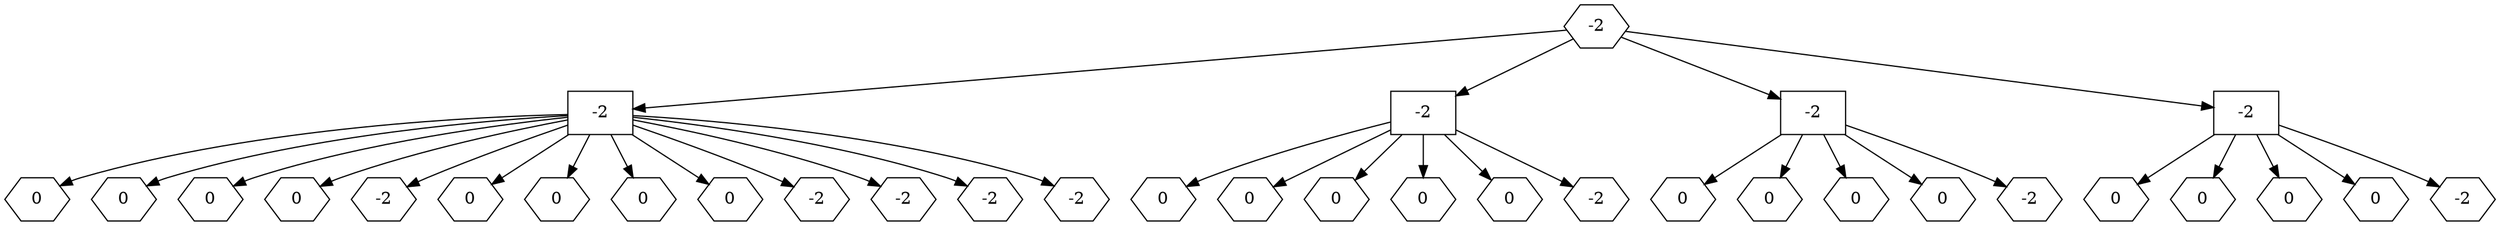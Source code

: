 // export as svg and view in browser to see tooltips
strict digraph {
subgraph {
N1 [ shape=hexagon label = -2 tooltip = "id: 1 max: Y dep: 2 trm: N
stot:  0 val: -2 hv: 0 mxs:  50 mns: 117
hand: 5h 6h Qh Jh  stack: empty
A4 24 34 44 53 63 74 84 94 04 J3 Q3 K4 " ]
N1 -> N2
N1 -> N3
N1 -> N4
N1 -> N5
}
subgraph {
N2 [ shape=box label = -2 tooltip = "id: 2 max: N dep: 1 trm: N
stot:  5 val: -2 hv: 0 mxs:  50 mns: 117
hand: 6h Qh Jh  stack: 5h 
A4 24 34 44 53 63 74 84 94 04 J3 Q3 K4 " ]
N2 -> N6
N2 -> N7
N2 -> N8
N2 -> N9
N2 -> N10
N2 -> N11
N2 -> N12
N2 -> N13
N2 -> N14
N2 -> N15
N2 -> N16
N2 -> N17
N2 -> N18
N3 [ shape=box label = -2 tooltip = "id: 3 max: N dep: 1 trm: N
stot:  6 val: -2 hv: 0 mxs:  50 mns: 117
hand: 5h Qh Jh  stack: 6h 
A4 24 34 44 53 63 74 84 94 04 J3 Q3 K4 " ]
N3 -> N19
N3 -> N20
N3 -> N21
N3 -> N22
N3 -> N23
N3 -> N24
N4 [ shape=box label = -2 tooltip = "id: 4 max: N dep: 1 trm: N
stot: 10 val: -2 hv: 0 mxs:  50 mns: 117
hand: 5h 6h Jh  stack: Qh 
A4 24 34 44 53 63 74 84 94 04 J3 Q3 K4 " ]
N4 -> N32
N4 -> N33
N4 -> N34
N4 -> N35
N4 -> N36
N5 [ shape=box label = -2 tooltip = "id: 5 max: N dep: 1 trm: N
stot: 10 val: -2 hv: 0 mxs:  50 mns: 117
hand: 5h 6h Qh  stack: Jh 
A4 24 34 44 53 63 74 84 94 04 J3 Q3 K4 " ]
N5 -> N45
N5 -> N46
N5 -> N47
N5 -> N48
N5 -> N49
}
subgraph {
N6 [ shape=hexagon label = 0 tooltip = "id: 6 max: Y dep: 0 trm: N
stot:  6 val:  0 hv: 0 mxs:  50 mns: 117
hand: 6h Qh Jh  stack: 5h Ah 
A3 24 34 44 53 63 74 84 94 04 J3 Q3 K4 " ]
N7 [ shape=hexagon label = 0 tooltip = "id: 7 max: Y dep: 0 trm: N
stot:  7 val:  0 hv: 0 mxs:  50 mns: 117
hand: 6h Qh Jh  stack: 5h 2h 
A4 23 34 44 53 63 74 84 94 04 J3 Q3 K4 " ]
N8 [ shape=hexagon label = 0 tooltip = "id: 8 max: Y dep: 0 trm: N
stot:  8 val:  0 hv: 0 mxs:  50 mns: 117
hand: 6h Qh Jh  stack: 5h 3h 
A4 24 33 44 53 63 74 84 94 04 J3 Q3 K4 " ]
N9 [ shape=hexagon label = 0 tooltip = "id: 9 max: Y dep: 0 trm: N
stot:  9 val:  0 hv: 0 mxs:  50 mns: 117
hand: 6h Qh Jh  stack: 5h 4h 
A4 24 34 43 53 63 74 84 94 04 J3 Q3 K4 " ]
N10 [ shape=hexagon label = -2 tooltip = "id: 10 max: Y dep: 0 trm: N
stot: 10 val: -2 hv: -2 mxs:  52 mns: 117
hand: 6h Qh Jh  stack: 5h 5h 
A4 24 34 44 52 63 74 84 94 04 J3 Q3 K4 " ]
N11 [ shape=hexagon label = 0 tooltip = "id: 11 max: Y dep: 0 trm: N
stot: 11 val:  0 hv: 0 mxs:  50 mns: 117
hand: 6h Qh Jh  stack: 5h 6h 
A4 24 34 44 53 62 74 84 94 04 J3 Q3 K4 " ]
N12 [ shape=hexagon label = 0 tooltip = "id: 12 max: Y dep: 0 trm: N
stot: 12 val:  0 hv: 0 mxs:  50 mns: 117
hand: 6h Qh Jh  stack: 5h 7h 
A4 24 34 44 53 63 73 84 94 04 J3 Q3 K4 " ]
N13 [ shape=hexagon label = 0 tooltip = "id: 13 max: Y dep: 0 trm: N
stot: 13 val:  0 hv: 0 mxs:  50 mns: 117
hand: 6h Qh Jh  stack: 5h 8h 
A4 24 34 44 53 63 74 83 94 04 J3 Q3 K4 " ]
N14 [ shape=hexagon label = 0 tooltip = "id: 14 max: Y dep: 0 trm: N
stot: 14 val:  0 hv: 0 mxs:  50 mns: 117
hand: 6h Qh Jh  stack: 5h 9h 
A4 24 34 44 53 63 74 84 93 04 J3 Q3 K4 " ]
N15 [ shape=hexagon label = -2 tooltip = "id: 15 max: Y dep: 0 trm: N
stot: 15 val: -2 hv: -2 mxs:  52 mns: 117
hand: 6h Qh Jh  stack: 5h 0h 
A4 24 34 44 53 63 74 84 94 03 J3 Q3 K4 " ]
N16 [ shape=hexagon label = -2 tooltip = "id: 16 max: Y dep: 0 trm: N
stot: 15 val: -2 hv: -2 mxs:  52 mns: 117
hand: 6h Qh Jh  stack: 5h Jh 
A4 24 34 44 53 63 74 84 94 04 J2 Q3 K4 " ]
N17 [ shape=hexagon label = -2 tooltip = "id: 17 max: Y dep: 0 trm: N
stot: 15 val: -2 hv: -2 mxs:  52 mns: 117
hand: 6h Qh Jh  stack: 5h Qh 
A4 24 34 44 53 63 74 84 94 04 J3 Q2 K4 " ]
N18 [ shape=hexagon label = -2 tooltip = "id: 18 max: Y dep: 0 trm: N
stot: 15 val: -2 hv: -2 mxs:  52 mns: 117
hand: 6h Qh Jh  stack: 5h Kh 
A4 24 34 44 53 63 74 84 94 04 J3 Q3 K3 " ]
N19 [ shape=hexagon label = 0 tooltip = "id: 19 max: Y dep: 0 trm: N
stot:  7 val:  0 hv: 0 mxs:  50 mns: 117
hand: 5h Qh Jh  stack: 6h Ah 
A3 24 34 44 53 63 74 84 94 04 J3 Q3 K4 " ]
N20 [ shape=hexagon label = 0 tooltip = "id: 20 max: Y dep: 0 trm: N
stot:  8 val:  0 hv: 0 mxs:  50 mns: 117
hand: 5h Qh Jh  stack: 6h 2h 
A4 23 34 44 53 63 74 84 94 04 J3 Q3 K4 " ]
N21 [ shape=hexagon label = 0 tooltip = "id: 21 max: Y dep: 0 trm: N
stot:  9 val:  0 hv: 0 mxs:  50 mns: 117
hand: 5h Qh Jh  stack: 6h 3h 
A4 24 33 44 53 63 74 84 94 04 J3 Q3 K4 " ]
N22 [ shape=hexagon label = 0 tooltip = "id: 22 max: Y dep: 0 trm: N
stot: 10 val:  0 hv: 0 mxs:  50 mns: 117
hand: 5h Qh Jh  stack: 6h 4h 
A4 24 34 43 53 63 74 84 94 04 J3 Q3 K4 " ]
N23 [ shape=hexagon label = 0 tooltip = "id: 23 max: Y dep: 0 trm: N
stot: 11 val:  0 hv: 0 mxs:  50 mns: 117
hand: 5h Qh Jh  stack: 6h 5h 
A4 24 34 44 52 63 74 84 94 04 J3 Q3 K4 " ]
N24 [ shape=hexagon label = -2 tooltip = "id: 24 max: Y dep: 0 trm: N
stot: 12 val: -2 hv: -2 mxs:  52 mns: 117
hand: 5h Qh Jh  stack: 6h 6h 
A4 24 34 44 53 62 74 84 94 04 J3 Q3 K4 " ]
N32 [ shape=hexagon label = 0 tooltip = "id: 32 max: Y dep: 0 trm: N
stot: 11 val:  0 hv: 0 mxs:  50 mns: 117
hand: 5h 6h Jh  stack: Qh Ah 
A3 24 34 44 53 63 74 84 94 04 J3 Q3 K4 " ]
N33 [ shape=hexagon label = 0 tooltip = "id: 33 max: Y dep: 0 trm: N
stot: 12 val:  0 hv: 0 mxs:  50 mns: 117
hand: 5h 6h Jh  stack: Qh 2h 
A4 23 34 44 53 63 74 84 94 04 J3 Q3 K4 " ]
N34 [ shape=hexagon label = 0 tooltip = "id: 34 max: Y dep: 0 trm: N
stot: 13 val:  0 hv: 0 mxs:  50 mns: 117
hand: 5h 6h Jh  stack: Qh 3h 
A4 24 33 44 53 63 74 84 94 04 J3 Q3 K4 " ]
N35 [ shape=hexagon label = 0 tooltip = "id: 35 max: Y dep: 0 trm: N
stot: 14 val:  0 hv: 0 mxs:  50 mns: 117
hand: 5h 6h Jh  stack: Qh 4h 
A4 24 34 43 53 63 74 84 94 04 J3 Q3 K4 " ]
N36 [ shape=hexagon label = -2 tooltip = "id: 36 max: Y dep: 0 trm: N
stot: 15 val: -2 hv: -2 mxs:  52 mns: 117
hand: 5h 6h Jh  stack: Qh 5h 
A4 24 34 44 52 63 74 84 94 04 J3 Q3 K4 " ]
N45 [ shape=hexagon label = 0 tooltip = "id: 45 max: Y dep: 0 trm: N
stot: 11 val:  0 hv: 0 mxs:  50 mns: 117
hand: 5h 6h Qh  stack: Jh Ah 
A3 24 34 44 53 63 74 84 94 04 J3 Q3 K4 " ]
N46 [ shape=hexagon label = 0 tooltip = "id: 46 max: Y dep: 0 trm: N
stot: 12 val:  0 hv: 0 mxs:  50 mns: 117
hand: 5h 6h Qh  stack: Jh 2h 
A4 23 34 44 53 63 74 84 94 04 J3 Q3 K4 " ]
N47 [ shape=hexagon label = 0 tooltip = "id: 47 max: Y dep: 0 trm: N
stot: 13 val:  0 hv: 0 mxs:  50 mns: 117
hand: 5h 6h Qh  stack: Jh 3h 
A4 24 33 44 53 63 74 84 94 04 J3 Q3 K4 " ]
N48 [ shape=hexagon label = 0 tooltip = "id: 48 max: Y dep: 0 trm: N
stot: 14 val:  0 hv: 0 mxs:  50 mns: 117
hand: 5h 6h Qh  stack: Jh 4h 
A4 24 34 43 53 63 74 84 94 04 J3 Q3 K4 " ]
N49 [ shape=hexagon label = -2 tooltip = "id: 49 max: Y dep: 0 trm: N
stot: 15 val: -2 hv: -2 mxs:  52 mns: 117
hand: 5h 6h Qh  stack: Jh 5h 
A4 24 34 44 52 63 74 84 94 04 J3 Q3 K4 " ]
}
}
